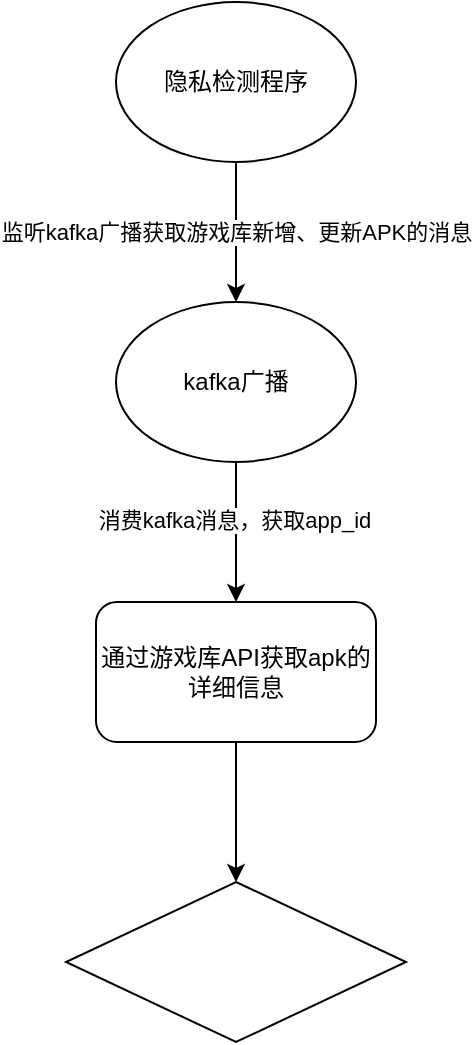 <mxfile version="21.1.5" type="github">
  <diagram name="第 1 页" id="ZRmCv5PV6aarmLKB5haa">
    <mxGraphModel dx="2074" dy="1074" grid="1" gridSize="10" guides="1" tooltips="1" connect="1" arrows="1" fold="1" page="1" pageScale="1" pageWidth="827" pageHeight="1169" math="0" shadow="0">
      <root>
        <mxCell id="0" />
        <mxCell id="1" parent="0" />
        <mxCell id="ErXdo7OK-UVKG9JZovRo-5" value="监听kafka广播获取游戏库新增、更新APK的消息" style="edgeStyle=orthogonalEdgeStyle;rounded=0;orthogonalLoop=1;jettySize=auto;html=1;entryX=0.5;entryY=0;entryDx=0;entryDy=0;" edge="1" parent="1" source="ErXdo7OK-UVKG9JZovRo-2" target="ErXdo7OK-UVKG9JZovRo-3">
          <mxGeometry relative="1" as="geometry" />
        </mxCell>
        <mxCell id="ErXdo7OK-UVKG9JZovRo-2" value="隐私检测程序" style="ellipse;whiteSpace=wrap;html=1;" vertex="1" parent="1">
          <mxGeometry x="320" y="20" width="120" height="80" as="geometry" />
        </mxCell>
        <mxCell id="ErXdo7OK-UVKG9JZovRo-6" style="edgeStyle=orthogonalEdgeStyle;rounded=0;orthogonalLoop=1;jettySize=auto;html=1;entryX=0.5;entryY=0;entryDx=0;entryDy=0;" edge="1" parent="1" source="ErXdo7OK-UVKG9JZovRo-3">
          <mxGeometry relative="1" as="geometry">
            <mxPoint x="380" y="320" as="targetPoint" />
          </mxGeometry>
        </mxCell>
        <mxCell id="ErXdo7OK-UVKG9JZovRo-7" value="消费kafka消息，获取app_id" style="edgeLabel;html=1;align=center;verticalAlign=middle;resizable=0;points=[];" vertex="1" connectable="0" parent="ErXdo7OK-UVKG9JZovRo-6">
          <mxGeometry x="-0.171" y="-1" relative="1" as="geometry">
            <mxPoint as="offset" />
          </mxGeometry>
        </mxCell>
        <mxCell id="ErXdo7OK-UVKG9JZovRo-3" value="kafka广播" style="ellipse;whiteSpace=wrap;html=1;" vertex="1" parent="1">
          <mxGeometry x="320" y="170" width="120" height="80" as="geometry" />
        </mxCell>
        <mxCell id="ErXdo7OK-UVKG9JZovRo-9" value="" style="rhombus;whiteSpace=wrap;html=1;" vertex="1" parent="1">
          <mxGeometry x="295" y="460" width="170" height="80" as="geometry" />
        </mxCell>
        <mxCell id="ErXdo7OK-UVKG9JZovRo-12" value="" style="edgeStyle=orthogonalEdgeStyle;rounded=0;orthogonalLoop=1;jettySize=auto;html=1;" edge="1" parent="1" source="ErXdo7OK-UVKG9JZovRo-10" target="ErXdo7OK-UVKG9JZovRo-9">
          <mxGeometry relative="1" as="geometry" />
        </mxCell>
        <mxCell id="ErXdo7OK-UVKG9JZovRo-10" value="通过游戏库API获取apk的详细信息" style="rounded=1;whiteSpace=wrap;html=1;" vertex="1" parent="1">
          <mxGeometry x="310" y="320" width="140" height="70" as="geometry" />
        </mxCell>
      </root>
    </mxGraphModel>
  </diagram>
</mxfile>
